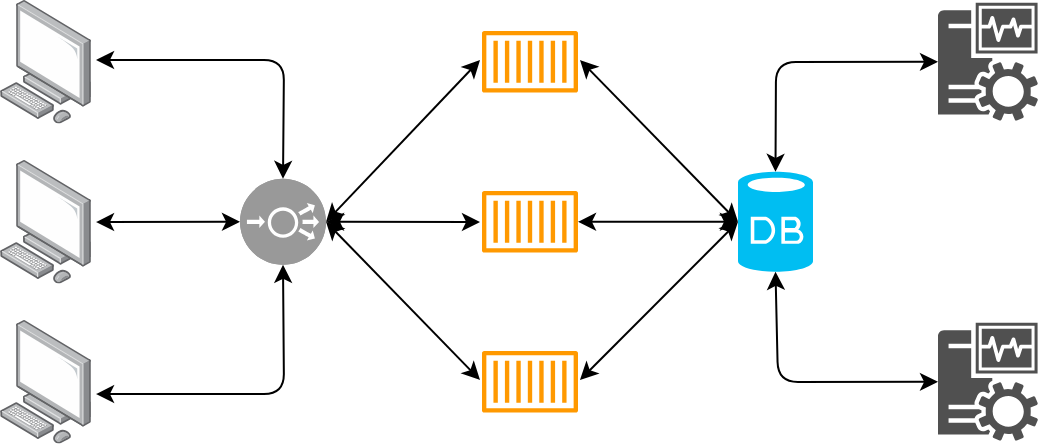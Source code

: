<mxfile version="15.1.4" type="device"><diagram id="37uoa3xdXSbGocHbfV7S" name="Page-1"><mxGraphModel dx="946" dy="614" grid="1" gridSize="10" guides="1" tooltips="1" connect="1" arrows="1" fold="1" page="1" pageScale="1" pageWidth="850" pageHeight="1100" math="0" shadow="0"><root><mxCell id="0"/><mxCell id="1" parent="0"/><mxCell id="p0fFNsdor_L-kIoS-zgK-1" value="" style="points=[];aspect=fixed;html=1;align=center;shadow=0;dashed=0;image;image=img/lib/allied_telesis/computer_and_terminals/Personal_Computer.svg;" vertex="1" parent="1"><mxGeometry x="211" y="210" width="45.6" height="61.8" as="geometry"/></mxCell><mxCell id="p0fFNsdor_L-kIoS-zgK-2" value="" style="points=[];aspect=fixed;html=1;align=center;shadow=0;dashed=0;image;image=img/lib/allied_telesis/computer_and_terminals/Personal_Computer.svg;" vertex="1" parent="1"><mxGeometry x="211" y="290" width="45.6" height="61.8" as="geometry"/></mxCell><mxCell id="p0fFNsdor_L-kIoS-zgK-3" value="" style="points=[];aspect=fixed;html=1;align=center;shadow=0;dashed=0;image;image=img/lib/allied_telesis/computer_and_terminals/Personal_Computer.svg;" vertex="1" parent="1"><mxGeometry x="211" y="370" width="45.6" height="61.8" as="geometry"/></mxCell><mxCell id="p0fFNsdor_L-kIoS-zgK-4" value="" style="fillColor=#999999;verticalLabelPosition=bottom;sketch=0;html=1;strokeColor=#ffffff;verticalAlign=top;align=center;points=[[0.145,0.145,0],[0.5,0,0],[0.855,0.145,0],[1,0.5,0],[0.855,0.855,0],[0.5,1,0],[0.145,0.855,0],[0,0.5,0]];pointerEvents=1;shape=mxgraph.cisco_safe.compositeIcon;bgIcon=ellipse;resIcon=mxgraph.cisco_safe.capability.load_balancer;" vertex="1" parent="1"><mxGeometry x="331" y="299.4" width="43" height="43" as="geometry"/></mxCell><mxCell id="p0fFNsdor_L-kIoS-zgK-5" value="" style="sketch=0;outlineConnect=0;fontColor=#232F3E;gradientColor=none;fillColor=#FF9900;strokeColor=none;dashed=0;verticalLabelPosition=bottom;verticalAlign=top;align=center;html=1;fontSize=12;fontStyle=0;aspect=fixed;pointerEvents=1;shape=mxgraph.aws4.container_1;" vertex="1" parent="1"><mxGeometry x="452" y="225.4" width="48" height="31" as="geometry"/></mxCell><mxCell id="p0fFNsdor_L-kIoS-zgK-6" value="" style="sketch=0;outlineConnect=0;fontColor=#232F3E;gradientColor=none;fillColor=#FF9900;strokeColor=none;dashed=0;verticalLabelPosition=bottom;verticalAlign=top;align=center;html=1;fontSize=12;fontStyle=0;aspect=fixed;pointerEvents=1;shape=mxgraph.aws4.container_1;" vertex="1" parent="1"><mxGeometry x="452" y="305.4" width="48" height="31" as="geometry"/></mxCell><mxCell id="p0fFNsdor_L-kIoS-zgK-7" value="" style="sketch=0;outlineConnect=0;fontColor=#232F3E;gradientColor=none;fillColor=#FF9900;strokeColor=none;dashed=0;verticalLabelPosition=bottom;verticalAlign=top;align=center;html=1;fontSize=12;fontStyle=0;aspect=fixed;pointerEvents=1;shape=mxgraph.aws4.container_1;" vertex="1" parent="1"><mxGeometry x="452" y="385.4" width="48" height="31" as="geometry"/></mxCell><mxCell id="p0fFNsdor_L-kIoS-zgK-8" value="" style="endArrow=classic;startArrow=classic;html=1;exitX=1.053;exitY=0.485;exitDx=0;exitDy=0;exitPerimeter=0;entryX=0.5;entryY=0;entryDx=0;entryDy=0;entryPerimeter=0;" edge="1" parent="1" source="p0fFNsdor_L-kIoS-zgK-1" target="p0fFNsdor_L-kIoS-zgK-4"><mxGeometry width="50" height="50" relative="1" as="geometry"><mxPoint x="451" y="400" as="sourcePoint"/><mxPoint x="501" y="350" as="targetPoint"/><Array as="points"><mxPoint x="353" y="240"/></Array></mxGeometry></mxCell><mxCell id="p0fFNsdor_L-kIoS-zgK-9" value="" style="endArrow=classic;startArrow=classic;html=1;exitX=1.053;exitY=0.599;exitDx=0;exitDy=0;exitPerimeter=0;entryX=0.5;entryY=1;entryDx=0;entryDy=0;entryPerimeter=0;" edge="1" parent="1" source="p0fFNsdor_L-kIoS-zgK-3" target="p0fFNsdor_L-kIoS-zgK-4"><mxGeometry width="50" height="50" relative="1" as="geometry"><mxPoint x="451" y="400" as="sourcePoint"/><mxPoint x="501" y="350" as="targetPoint"/><Array as="points"><mxPoint x="353" y="407"/></Array></mxGeometry></mxCell><mxCell id="p0fFNsdor_L-kIoS-zgK-10" value="" style="endArrow=classic;startArrow=classic;html=1;exitX=1.053;exitY=0.502;exitDx=0;exitDy=0;exitPerimeter=0;entryX=0;entryY=0.5;entryDx=0;entryDy=0;entryPerimeter=0;" edge="1" parent="1" source="p0fFNsdor_L-kIoS-zgK-2" target="p0fFNsdor_L-kIoS-zgK-4"><mxGeometry width="50" height="50" relative="1" as="geometry"><mxPoint x="451" y="400" as="sourcePoint"/><mxPoint x="501" y="350" as="targetPoint"/></mxGeometry></mxCell><mxCell id="p0fFNsdor_L-kIoS-zgK-11" value="" style="endArrow=classic;startArrow=classic;html=1;exitX=1;exitY=0.5;exitDx=0;exitDy=0;exitPerimeter=0;" edge="1" parent="1" source="p0fFNsdor_L-kIoS-zgK-4"><mxGeometry width="50" height="50" relative="1" as="geometry"><mxPoint x="451" y="400" as="sourcePoint"/><mxPoint x="451" y="240" as="targetPoint"/></mxGeometry></mxCell><mxCell id="p0fFNsdor_L-kIoS-zgK-12" value="" style="endArrow=classic;startArrow=classic;html=1;exitX=1;exitY=0.5;exitDx=0;exitDy=0;exitPerimeter=0;" edge="1" parent="1" source="p0fFNsdor_L-kIoS-zgK-4"><mxGeometry width="50" height="50" relative="1" as="geometry"><mxPoint x="451" y="400" as="sourcePoint"/><mxPoint x="451" y="321" as="targetPoint"/></mxGeometry></mxCell><mxCell id="p0fFNsdor_L-kIoS-zgK-13" value="" style="endArrow=classic;startArrow=classic;html=1;exitX=1;exitY=0.5;exitDx=0;exitDy=0;exitPerimeter=0;" edge="1" parent="1" source="p0fFNsdor_L-kIoS-zgK-4"><mxGeometry width="50" height="50" relative="1" as="geometry"><mxPoint x="451" y="400" as="sourcePoint"/><mxPoint x="451" y="400" as="targetPoint"/></mxGeometry></mxCell><mxCell id="p0fFNsdor_L-kIoS-zgK-14" value="" style="endArrow=classic;startArrow=classic;html=1;entryX=0;entryY=0.5;entryDx=0;entryDy=0;entryPerimeter=0;" edge="1" parent="1" target="p0fFNsdor_L-kIoS-zgK-17"><mxGeometry width="50" height="50" relative="1" as="geometry"><mxPoint x="501" y="400" as="sourcePoint"/><mxPoint x="598" y="322.012" as="targetPoint"/></mxGeometry></mxCell><mxCell id="p0fFNsdor_L-kIoS-zgK-15" value="" style="endArrow=classic;startArrow=classic;html=1;entryX=0;entryY=0.5;entryDx=0;entryDy=0;entryPerimeter=0;" edge="1" parent="1" source="p0fFNsdor_L-kIoS-zgK-6" target="p0fFNsdor_L-kIoS-zgK-17"><mxGeometry width="50" height="50" relative="1" as="geometry"><mxPoint x="451" y="400" as="sourcePoint"/><mxPoint x="551" y="320" as="targetPoint"/></mxGeometry></mxCell><mxCell id="p0fFNsdor_L-kIoS-zgK-16" value="" style="endArrow=classic;startArrow=classic;html=1;entryX=0;entryY=0.5;entryDx=0;entryDy=0;entryPerimeter=0;" edge="1" parent="1" target="p0fFNsdor_L-kIoS-zgK-17"><mxGeometry width="50" height="50" relative="1" as="geometry"><mxPoint x="501" y="240" as="sourcePoint"/><mxPoint x="601" y="320" as="targetPoint"/></mxGeometry></mxCell><mxCell id="p0fFNsdor_L-kIoS-zgK-17" value="" style="verticalLabelPosition=bottom;html=1;verticalAlign=top;align=center;strokeColor=none;fillColor=#00BEF2;shape=mxgraph.azure.database;" vertex="1" parent="1"><mxGeometry x="580" y="295.9" width="37.5" height="50" as="geometry"/></mxCell><mxCell id="p0fFNsdor_L-kIoS-zgK-18" value="" style="sketch=0;pointerEvents=1;shadow=0;dashed=0;html=1;strokeColor=none;fillColor=#505050;labelPosition=center;verticalLabelPosition=bottom;verticalAlign=top;outlineConnect=0;align=center;shape=mxgraph.office.servers.monitoring_sql_reporting_services;" vertex="1" parent="1"><mxGeometry x="680" y="211.4" width="50" height="59" as="geometry"/></mxCell><mxCell id="p0fFNsdor_L-kIoS-zgK-19" value="" style="sketch=0;pointerEvents=1;shadow=0;dashed=0;html=1;strokeColor=none;fillColor=#505050;labelPosition=center;verticalLabelPosition=bottom;verticalAlign=top;outlineConnect=0;align=center;shape=mxgraph.office.servers.monitoring_sql_reporting_services;" vertex="1" parent="1"><mxGeometry x="680" y="371.4" width="50" height="59" as="geometry"/></mxCell><mxCell id="p0fFNsdor_L-kIoS-zgK-20" value="" style="endArrow=classic;startArrow=classic;html=1;exitX=0.5;exitY=0;exitDx=0;exitDy=0;exitPerimeter=0;" edge="1" parent="1" source="p0fFNsdor_L-kIoS-zgK-17" target="p0fFNsdor_L-kIoS-zgK-18"><mxGeometry width="50" height="50" relative="1" as="geometry"><mxPoint x="400" y="350" as="sourcePoint"/><mxPoint x="450" y="300" as="targetPoint"/><Array as="points"><mxPoint x="599" y="241"/></Array></mxGeometry></mxCell><mxCell id="p0fFNsdor_L-kIoS-zgK-21" value="" style="endArrow=classic;startArrow=classic;html=1;exitX=0.5;exitY=1;exitDx=0;exitDy=0;exitPerimeter=0;" edge="1" parent="1" source="p0fFNsdor_L-kIoS-zgK-17" target="p0fFNsdor_L-kIoS-zgK-19"><mxGeometry width="50" height="50" relative="1" as="geometry"><mxPoint x="400" y="350" as="sourcePoint"/><mxPoint x="450" y="300" as="targetPoint"/><Array as="points"><mxPoint x="600" y="401"/></Array></mxGeometry></mxCell></root></mxGraphModel></diagram></mxfile>